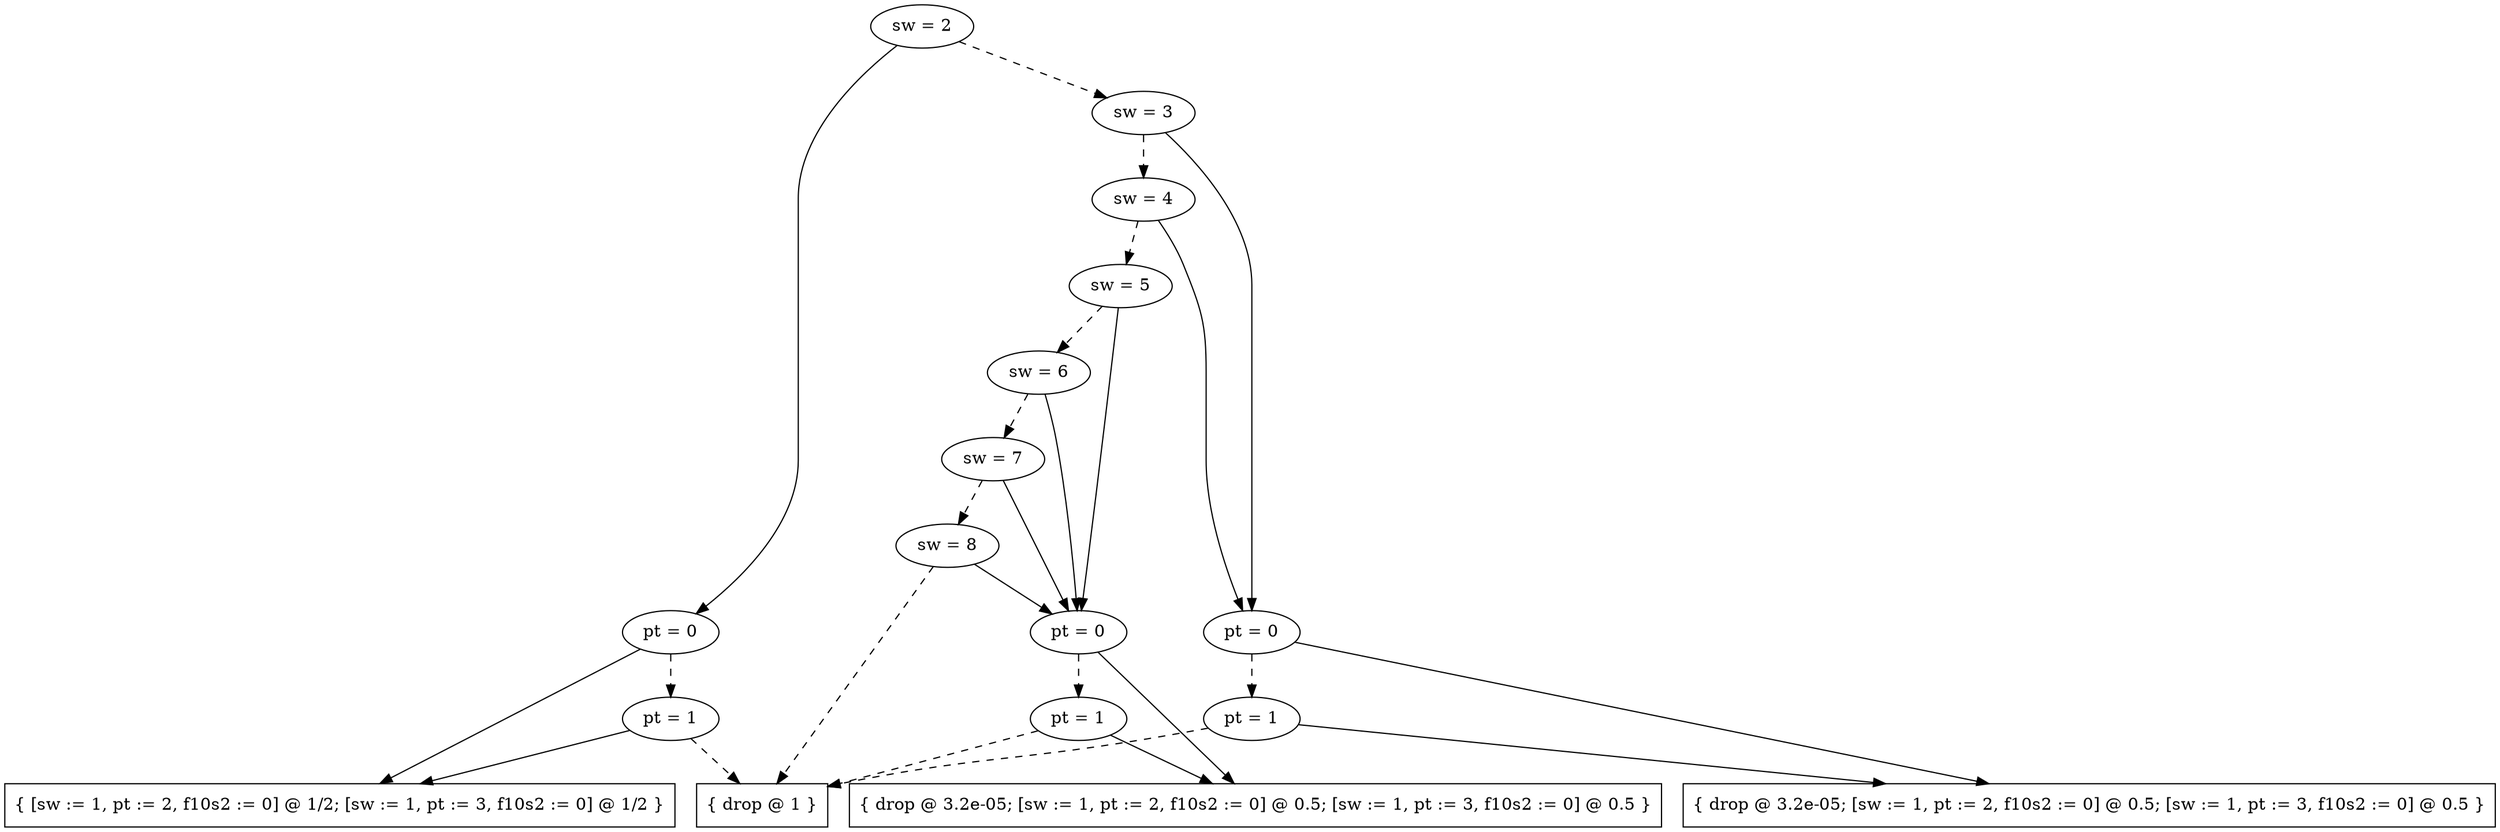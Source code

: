 digraph tdk {
4597 [label="sw = 2"];
4597 -> 4581;
4597 -> 4595 [style="dashed"];
4581 [label="pt = 0"];
4581 -> 4315;
4581 -> 4510 [style="dashed"];
4315 [shape=box label="{ [sw := 1, pt := 2, f10s2 := 0] @ 1/2; [sw := 1, pt := 3, f10s2 := 0] @ 1/2 }"];
4510 [label="pt = 1"];
4510 -> 4315;
4510 -> 0 [style="dashed"];
0 [shape=box label="{ drop @ 1 }"];
4595 [label="sw = 3"];
4595 -> 4578;
4595 -> 4593 [style="dashed"];
4578 [label="pt = 0"];
4578 -> 4320;
4578 -> 4507 [style="dashed"];
4320 [shape=box label="{ drop @ 3.2e-05; [sw := 1, pt := 2, f10s2 := 0] @ 0.5; [sw := 1, pt := 3, f10s2 := 0] @ 0.5 }"];
4507 [label="pt = 1"];
4507 -> 4320;
4507 -> 0 [style="dashed"];
4593 [label="sw = 4"];
4593 -> 4578;
4593 -> 4591 [style="dashed"];
4591 [label="sw = 5"];
4591 -> 4573;
4591 -> 4589 [style="dashed"];
4573 [label="pt = 0"];
4573 -> 4326;
4573 -> 4502 [style="dashed"];
4326 [shape=box label="{ drop @ 3.2e-05; [sw := 1, pt := 2, f10s2 := 0] @ 0.5; [sw := 1, pt := 3, f10s2 := 0] @ 0.5 }"];
4502 [label="pt = 1"];
4502 -> 4326;
4502 -> 0 [style="dashed"];
4589 [label="sw = 6"];
4589 -> 4573;
4589 -> 4587 [style="dashed"];
4587 [label="sw = 7"];
4587 -> 4573;
4587 -> 4585 [style="dashed"];
4585 [label="sw = 8"];
4585 -> 4573;
4585 -> 0 [style="dashed"];
{rank=same; 4593 ;}
{rank=same; 4510 4507 4502 ;}
{rank=same; 4591 ;}
{rank=same; 4595 ;}
{rank=same; 4597 ;}
{rank=same; 4587 ;}
{rank=same; 4585 ;}
{rank=same; 4589 ;}
{rank=same; 4581 4573 4578 ;}
}
